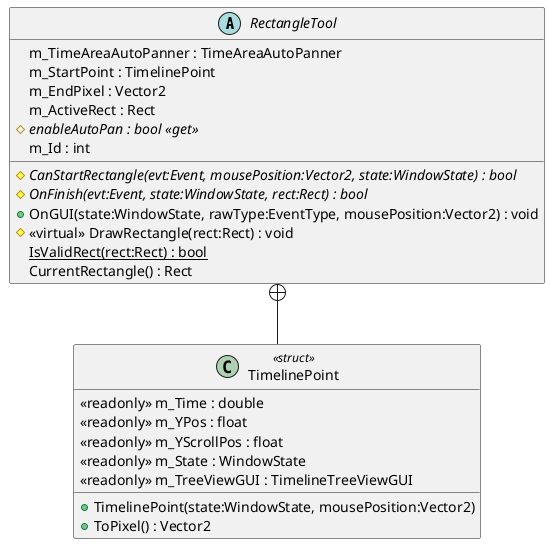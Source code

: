 @startuml
abstract class RectangleTool {
    m_TimeAreaAutoPanner : TimeAreaAutoPanner
    m_StartPoint : TimelinePoint
    m_EndPixel : Vector2
    m_ActiveRect : Rect
    # {abstract} enableAutoPan : bool <<get>>
    # {abstract} CanStartRectangle(evt:Event, mousePosition:Vector2, state:WindowState) : bool
    # {abstract} OnFinish(evt:Event, state:WindowState, rect:Rect) : bool
    m_Id : int
    + OnGUI(state:WindowState, rawType:EventType, mousePosition:Vector2) : void
    # <<virtual>> DrawRectangle(rect:Rect) : void
    {static} IsValidRect(rect:Rect) : bool
    CurrentRectangle() : Rect
}
class TimelinePoint <<struct>> {
    <<readonly>> m_Time : double
    <<readonly>> m_YPos : float
    <<readonly>> m_YScrollPos : float
    <<readonly>> m_State : WindowState
    <<readonly>> m_TreeViewGUI : TimelineTreeViewGUI
    + TimelinePoint(state:WindowState, mousePosition:Vector2)
    + ToPixel() : Vector2
}
RectangleTool +-- TimelinePoint
@enduml

